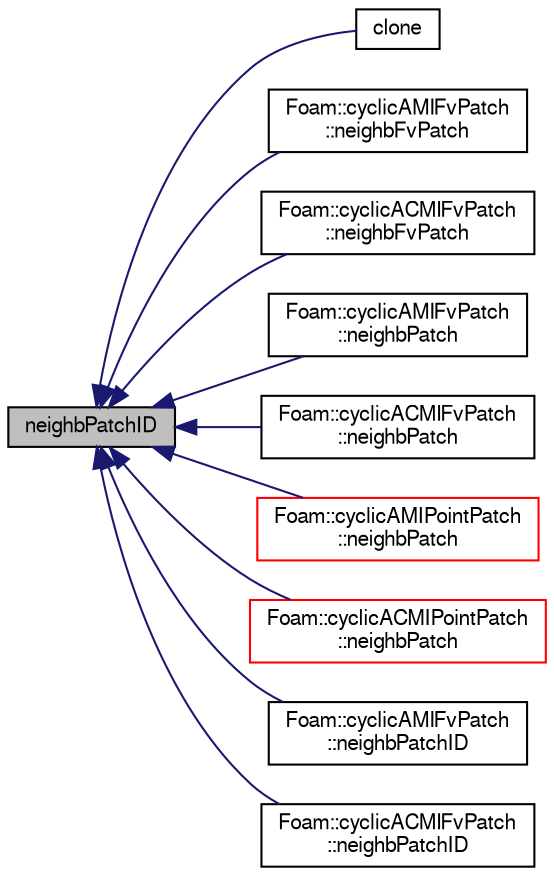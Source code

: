 digraph "neighbPatchID"
{
  bgcolor="transparent";
  edge [fontname="FreeSans",fontsize="10",labelfontname="FreeSans",labelfontsize="10"];
  node [fontname="FreeSans",fontsize="10",shape=record];
  rankdir="LR";
  Node837 [label="neighbPatchID",height=0.2,width=0.4,color="black", fillcolor="grey75", style="filled", fontcolor="black"];
  Node837 -> Node838 [dir="back",color="midnightblue",fontsize="10",style="solid",fontname="FreeSans"];
  Node838 [label="clone",height=0.2,width=0.4,color="black",URL="$a24946.html#afff6d4f7511147e0c8a4b8a5448296ec",tooltip="Construct and return a clone, resetting the face list. "];
  Node837 -> Node839 [dir="back",color="midnightblue",fontsize="10",style="solid",fontname="FreeSans"];
  Node839 [label="Foam::cyclicAMIFvPatch\l::neighbFvPatch",height=0.2,width=0.4,color="black",URL="$a22810.html#a6514d5bb9428db832fc1a90a633d0247"];
  Node837 -> Node840 [dir="back",color="midnightblue",fontsize="10",style="solid",fontname="FreeSans"];
  Node840 [label="Foam::cyclicACMIFvPatch\l::neighbFvPatch",height=0.2,width=0.4,color="black",URL="$a22806.html#aafe14889eea0f2ed98bbdc9ad79a5b24"];
  Node837 -> Node841 [dir="back",color="midnightblue",fontsize="10",style="solid",fontname="FreeSans"];
  Node841 [label="Foam::cyclicAMIFvPatch\l::neighbPatch",height=0.2,width=0.4,color="black",URL="$a22810.html#ac572932ccc301edb3db8c33ec9430c90",tooltip="Return processor number. "];
  Node837 -> Node842 [dir="back",color="midnightblue",fontsize="10",style="solid",fontname="FreeSans"];
  Node842 [label="Foam::cyclicACMIFvPatch\l::neighbPatch",height=0.2,width=0.4,color="black",URL="$a22806.html#a755e21b9b30ec890da6fecbb9ea3e520",tooltip="Return neighbour fvPatch. "];
  Node837 -> Node843 [dir="back",color="midnightblue",fontsize="10",style="solid",fontname="FreeSans"];
  Node843 [label="Foam::cyclicAMIPointPatch\l::neighbPatch",height=0.2,width=0.4,color="red",URL="$a24938.html#af0a7734d2e012a58bb74f42aae744724",tooltip="Return neighbour point patch. "];
  Node837 -> Node848 [dir="back",color="midnightblue",fontsize="10",style="solid",fontname="FreeSans"];
  Node848 [label="Foam::cyclicACMIPointPatch\l::neighbPatch",height=0.2,width=0.4,color="red",URL="$a24918.html#afd15629e4ca4cb65dba89f93d9abf66b",tooltip="Return neighbour point patch. "];
  Node837 -> Node853 [dir="back",color="midnightblue",fontsize="10",style="solid",fontname="FreeSans"];
  Node853 [label="Foam::cyclicAMIFvPatch\l::neighbPatchID",height=0.2,width=0.4,color="black",URL="$a22810.html#a5e6024547ab7c53848c8bbe7b0a634ba",tooltip="Return neighbour. "];
  Node837 -> Node854 [dir="back",color="midnightblue",fontsize="10",style="solid",fontname="FreeSans"];
  Node854 [label="Foam::cyclicACMIFvPatch\l::neighbPatchID",height=0.2,width=0.4,color="black",URL="$a22806.html#a5e6024547ab7c53848c8bbe7b0a634ba",tooltip="Return neighbour. "];
}
